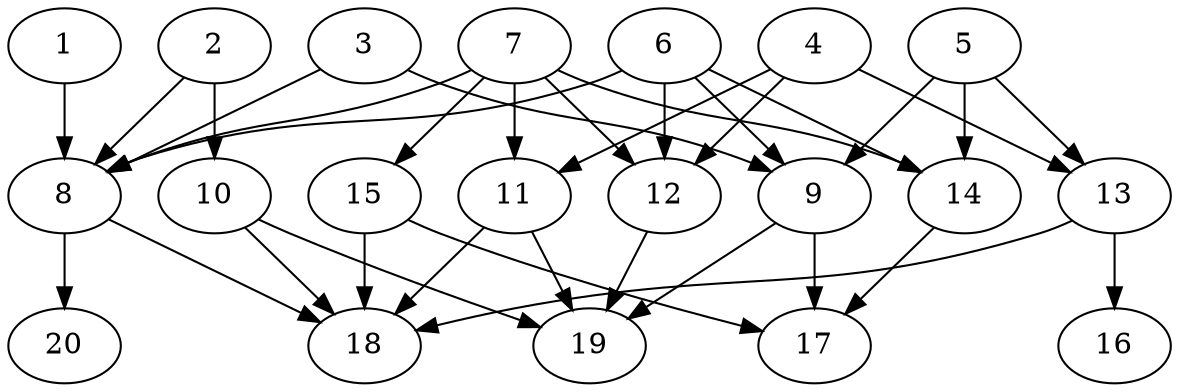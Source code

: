 // DAG automatically generated by daggen at Thu Oct  3 13:58:43 2019
// ./daggen --dot -n 20 --ccr 0.4 --fat 0.7 --regular 0.7 --density 0.7 --mindata 5242880 --maxdata 52428800 
digraph G {
  1 [size="42754560", alpha="0.08", expect_size="17101824"] 
  1 -> 8 [size ="17101824"]
  2 [size="15011840", alpha="0.11", expect_size="6004736"] 
  2 -> 8 [size ="6004736"]
  2 -> 10 [size ="6004736"]
  3 [size="31168000", alpha="0.14", expect_size="12467200"] 
  3 -> 8 [size ="12467200"]
  3 -> 9 [size ="12467200"]
  4 [size="24757760", alpha="0.17", expect_size="9903104"] 
  4 -> 11 [size ="9903104"]
  4 -> 12 [size ="9903104"]
  4 -> 13 [size ="9903104"]
  5 [size="64821760", alpha="0.03", expect_size="25928704"] 
  5 -> 9 [size ="25928704"]
  5 -> 13 [size ="25928704"]
  5 -> 14 [size ="25928704"]
  6 [size="21145600", alpha="0.11", expect_size="8458240"] 
  6 -> 8 [size ="8458240"]
  6 -> 9 [size ="8458240"]
  6 -> 12 [size ="8458240"]
  6 -> 14 [size ="8458240"]
  7 [size="60579840", alpha="0.18", expect_size="24231936"] 
  7 -> 8 [size ="24231936"]
  7 -> 11 [size ="24231936"]
  7 -> 12 [size ="24231936"]
  7 -> 14 [size ="24231936"]
  7 -> 15 [size ="24231936"]
  8 [size="43750400", alpha="0.20", expect_size="17500160"] 
  8 -> 18 [size ="17500160"]
  8 -> 20 [size ="17500160"]
  9 [size="60769280", alpha="0.20", expect_size="24307712"] 
  9 -> 17 [size ="24307712"]
  9 -> 19 [size ="24307712"]
  10 [size="51417600", alpha="0.10", expect_size="20567040"] 
  10 -> 18 [size ="20567040"]
  10 -> 19 [size ="20567040"]
  11 [size="99169280", alpha="0.16", expect_size="39667712"] 
  11 -> 18 [size ="39667712"]
  11 -> 19 [size ="39667712"]
  12 [size="28236800", alpha="0.20", expect_size="11294720"] 
  12 -> 19 [size ="11294720"]
  13 [size="92060160", alpha="0.13", expect_size="36824064"] 
  13 -> 16 [size ="36824064"]
  13 -> 18 [size ="36824064"]
  14 [size="59243520", alpha="0.05", expect_size="23697408"] 
  14 -> 17 [size ="23697408"]
  15 [size="42137600", alpha="0.12", expect_size="16855040"] 
  15 -> 17 [size ="16855040"]
  15 -> 18 [size ="16855040"]
  16 [size="56906240", alpha="0.04", expect_size="22762496"] 
  17 [size="124666880", alpha="0.07", expect_size="49866752"] 
  18 [size="111838720", alpha="0.13", expect_size="44735488"] 
  19 [size="110113280", alpha="0.01", expect_size="44045312"] 
  20 [size="108139520", alpha="0.18", expect_size="43255808"] 
}
